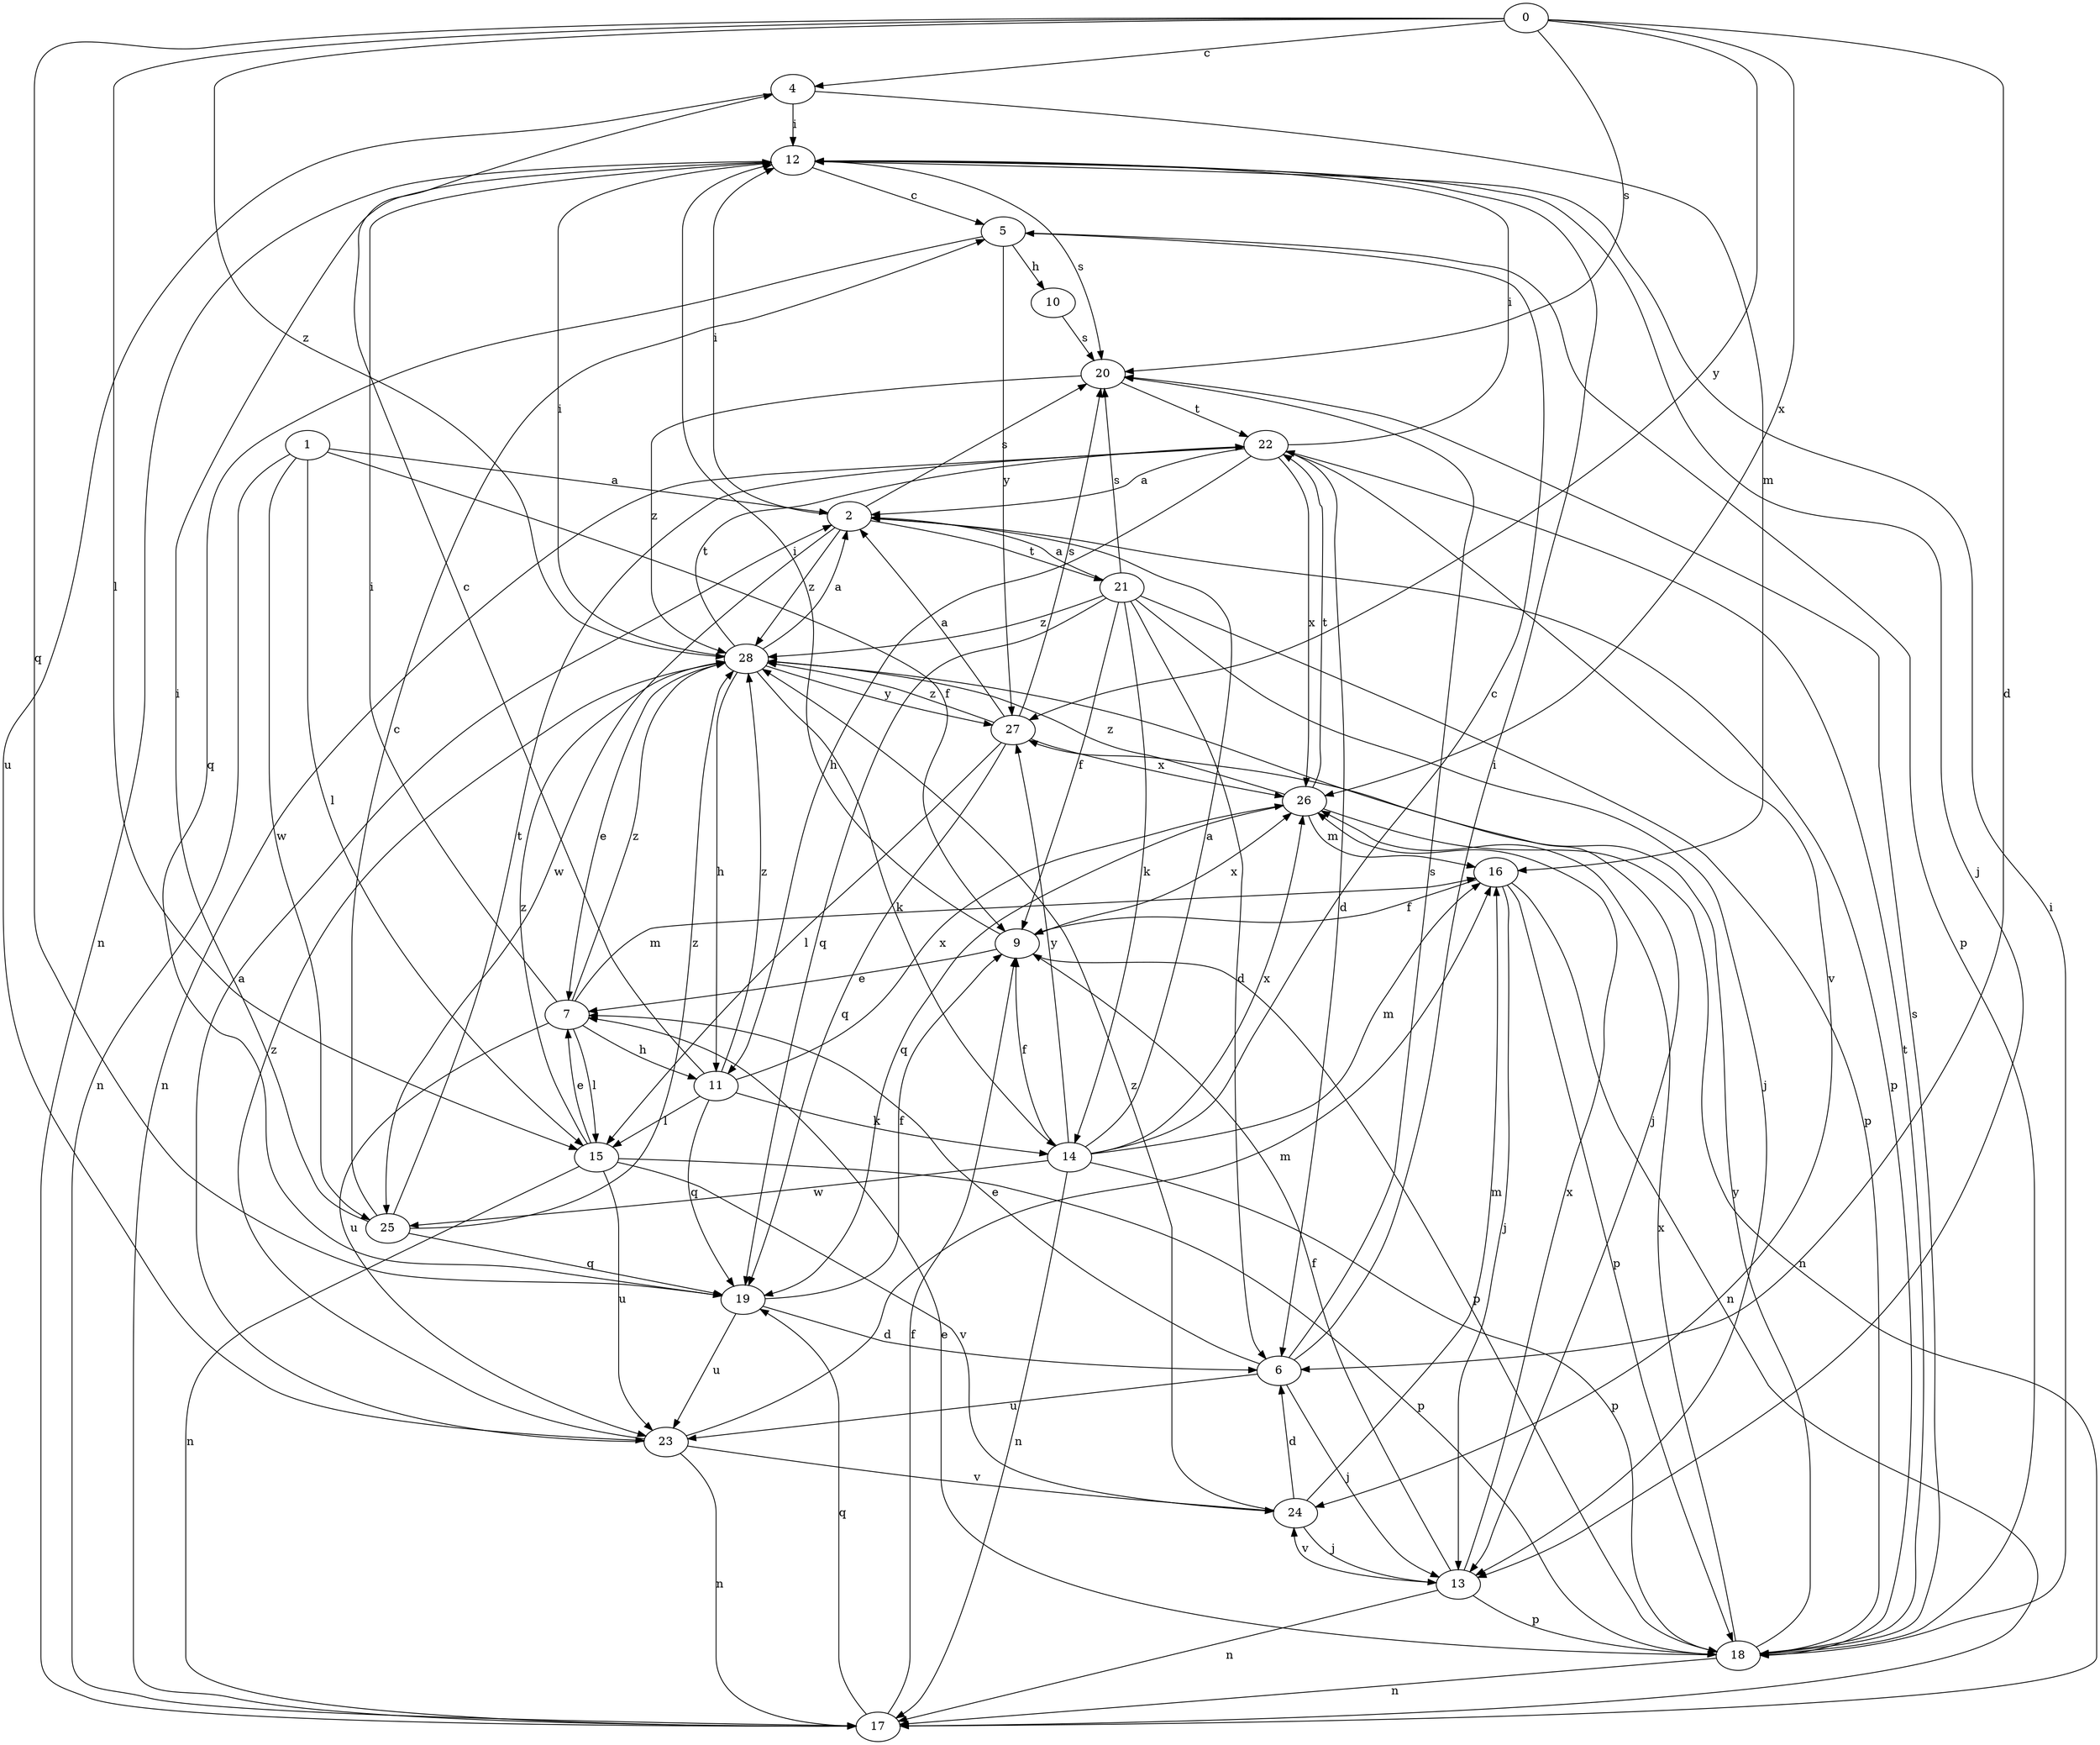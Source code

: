 strict digraph  {
0;
1;
2;
4;
5;
6;
7;
9;
10;
11;
12;
13;
14;
15;
16;
17;
18;
19;
20;
21;
22;
23;
24;
25;
26;
27;
28;
0 -> 4  [label=c];
0 -> 6  [label=d];
0 -> 15  [label=l];
0 -> 19  [label=q];
0 -> 20  [label=s];
0 -> 26  [label=x];
0 -> 27  [label=y];
0 -> 28  [label=z];
1 -> 2  [label=a];
1 -> 9  [label=f];
1 -> 15  [label=l];
1 -> 17  [label=n];
1 -> 25  [label=w];
2 -> 12  [label=i];
2 -> 18  [label=p];
2 -> 20  [label=s];
2 -> 21  [label=t];
2 -> 25  [label=w];
2 -> 28  [label=z];
4 -> 12  [label=i];
4 -> 16  [label=m];
4 -> 23  [label=u];
5 -> 10  [label=h];
5 -> 18  [label=p];
5 -> 19  [label=q];
5 -> 27  [label=y];
6 -> 7  [label=e];
6 -> 12  [label=i];
6 -> 13  [label=j];
6 -> 20  [label=s];
6 -> 23  [label=u];
7 -> 11  [label=h];
7 -> 12  [label=i];
7 -> 15  [label=l];
7 -> 16  [label=m];
7 -> 23  [label=u];
7 -> 28  [label=z];
9 -> 7  [label=e];
9 -> 12  [label=i];
9 -> 18  [label=p];
9 -> 26  [label=x];
10 -> 20  [label=s];
11 -> 4  [label=c];
11 -> 14  [label=k];
11 -> 15  [label=l];
11 -> 19  [label=q];
11 -> 26  [label=x];
11 -> 28  [label=z];
12 -> 5  [label=c];
12 -> 13  [label=j];
12 -> 17  [label=n];
12 -> 20  [label=s];
13 -> 9  [label=f];
13 -> 17  [label=n];
13 -> 18  [label=p];
13 -> 24  [label=v];
13 -> 26  [label=x];
14 -> 2  [label=a];
14 -> 5  [label=c];
14 -> 9  [label=f];
14 -> 16  [label=m];
14 -> 17  [label=n];
14 -> 18  [label=p];
14 -> 25  [label=w];
14 -> 26  [label=x];
14 -> 27  [label=y];
15 -> 7  [label=e];
15 -> 17  [label=n];
15 -> 18  [label=p];
15 -> 23  [label=u];
15 -> 24  [label=v];
15 -> 28  [label=z];
16 -> 9  [label=f];
16 -> 13  [label=j];
16 -> 17  [label=n];
16 -> 18  [label=p];
17 -> 9  [label=f];
17 -> 19  [label=q];
18 -> 7  [label=e];
18 -> 12  [label=i];
18 -> 17  [label=n];
18 -> 20  [label=s];
18 -> 22  [label=t];
18 -> 26  [label=x];
18 -> 27  [label=y];
19 -> 6  [label=d];
19 -> 9  [label=f];
19 -> 23  [label=u];
20 -> 22  [label=t];
20 -> 28  [label=z];
21 -> 2  [label=a];
21 -> 6  [label=d];
21 -> 9  [label=f];
21 -> 13  [label=j];
21 -> 14  [label=k];
21 -> 18  [label=p];
21 -> 19  [label=q];
21 -> 20  [label=s];
21 -> 28  [label=z];
22 -> 2  [label=a];
22 -> 6  [label=d];
22 -> 11  [label=h];
22 -> 12  [label=i];
22 -> 17  [label=n];
22 -> 24  [label=v];
22 -> 26  [label=x];
23 -> 2  [label=a];
23 -> 16  [label=m];
23 -> 17  [label=n];
23 -> 24  [label=v];
23 -> 28  [label=z];
24 -> 6  [label=d];
24 -> 13  [label=j];
24 -> 16  [label=m];
24 -> 28  [label=z];
25 -> 5  [label=c];
25 -> 12  [label=i];
25 -> 19  [label=q];
25 -> 22  [label=t];
25 -> 28  [label=z];
26 -> 16  [label=m];
26 -> 17  [label=n];
26 -> 19  [label=q];
26 -> 22  [label=t];
26 -> 28  [label=z];
27 -> 2  [label=a];
27 -> 15  [label=l];
27 -> 19  [label=q];
27 -> 20  [label=s];
27 -> 26  [label=x];
27 -> 28  [label=z];
28 -> 2  [label=a];
28 -> 7  [label=e];
28 -> 11  [label=h];
28 -> 12  [label=i];
28 -> 13  [label=j];
28 -> 14  [label=k];
28 -> 22  [label=t];
28 -> 27  [label=y];
}
